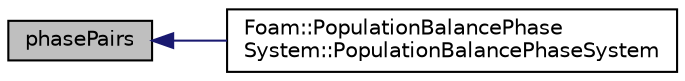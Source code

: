 digraph "phasePairs"
{
  bgcolor="transparent";
  edge [fontname="Helvetica",fontsize="10",labelfontname="Helvetica",labelfontsize="10"];
  node [fontname="Helvetica",fontsize="10",shape=record];
  rankdir="LR";
  Node1 [label="phasePairs",height=0.2,width=0.4,color="black", fillcolor="grey75", style="filled" fontcolor="black"];
  Node1 -> Node2 [dir="back",color="midnightblue",fontsize="10",style="solid",fontname="Helvetica"];
  Node2 [label="Foam::PopulationBalancePhase\lSystem::PopulationBalancePhaseSystem",height=0.2,width=0.4,color="black",URL="$classFoam_1_1PopulationBalancePhaseSystem.html#a87b6fc775b62277d36690d6faa3a335d",tooltip="Construct from fvMesh. "];
}
